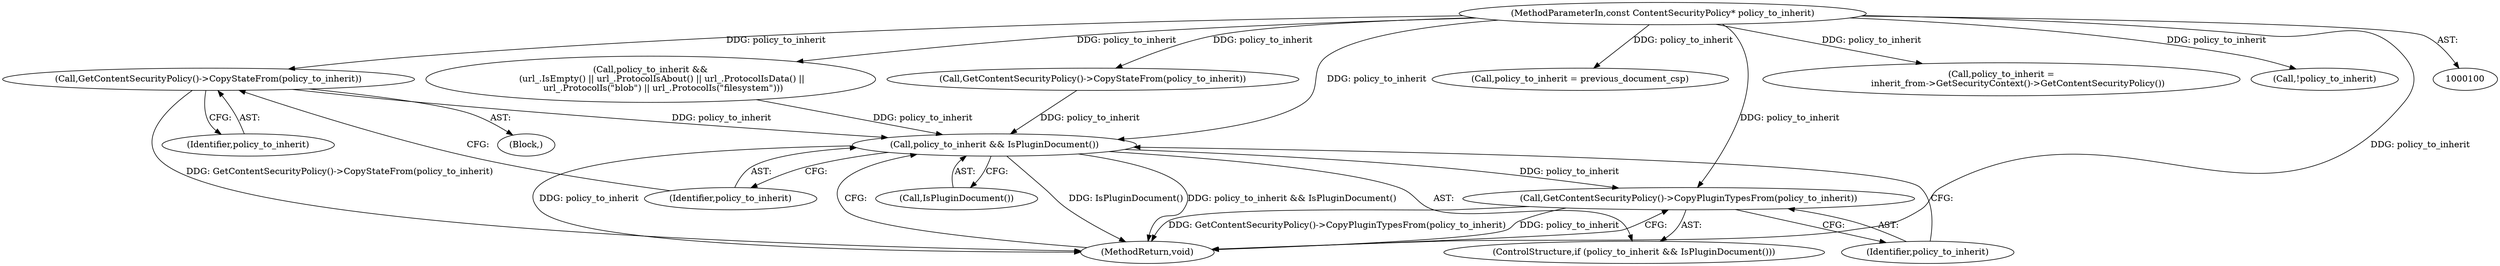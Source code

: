 digraph "1_Chrome_108147dfd1ea159fd3632ef92ccc4ab8952980c7@pointer" {
"1000115" [label="(Call,GetContentSecurityPolicy()->CopyStateFrom(policy_to_inherit))"];
"1000102" [label="(MethodParameterIn,const ContentSecurityPolicy* policy_to_inherit)"];
"1000166" [label="(Call,policy_to_inherit && IsPluginDocument())"];
"1000169" [label="(Call,GetContentSecurityPolicy()->CopyPluginTypesFrom(policy_to_inherit))"];
"1000167" [label="(Identifier,policy_to_inherit)"];
"1000166" [label="(Call,policy_to_inherit && IsPluginDocument())"];
"1000169" [label="(Call,GetContentSecurityPolicy()->CopyPluginTypesFrom(policy_to_inherit))"];
"1000170" [label="(Identifier,policy_to_inherit)"];
"1000150" [label="(Call,policy_to_inherit &&\n        (url_.IsEmpty() || url_.ProtocolIsAbout() || url_.ProtocolIsData() ||\n         url_.ProtocolIs(\"blob\") || url_.ProtocolIs(\"filesystem\")))"];
"1000116" [label="(Identifier,policy_to_inherit)"];
"1000102" [label="(MethodParameterIn,const ContentSecurityPolicy* policy_to_inherit)"];
"1000146" [label="(Call,policy_to_inherit = previous_document_csp)"];
"1000163" [label="(Call,GetContentSecurityPolicy()->CopyStateFrom(policy_to_inherit))"];
"1000165" [label="(ControlStructure,if (policy_to_inherit && IsPluginDocument()))"];
"1000140" [label="(Call,policy_to_inherit =\n            inherit_from->GetSecurityContext()->GetContentSecurityPolicy())"];
"1000144" [label="(Call,!policy_to_inherit)"];
"1000171" [label="(MethodReturn,void)"];
"1000115" [label="(Call,GetContentSecurityPolicy()->CopyStateFrom(policy_to_inherit))"];
"1000168" [label="(Call,IsPluginDocument())"];
"1000114" [label="(Block,)"];
"1000115" -> "1000114"  [label="AST: "];
"1000115" -> "1000116"  [label="CFG: "];
"1000116" -> "1000115"  [label="AST: "];
"1000167" -> "1000115"  [label="CFG: "];
"1000115" -> "1000171"  [label="DDG: GetContentSecurityPolicy()->CopyStateFrom(policy_to_inherit)"];
"1000102" -> "1000115"  [label="DDG: policy_to_inherit"];
"1000115" -> "1000166"  [label="DDG: policy_to_inherit"];
"1000102" -> "1000100"  [label="AST: "];
"1000102" -> "1000171"  [label="DDG: policy_to_inherit"];
"1000102" -> "1000140"  [label="DDG: policy_to_inherit"];
"1000102" -> "1000144"  [label="DDG: policy_to_inherit"];
"1000102" -> "1000146"  [label="DDG: policy_to_inherit"];
"1000102" -> "1000150"  [label="DDG: policy_to_inherit"];
"1000102" -> "1000163"  [label="DDG: policy_to_inherit"];
"1000102" -> "1000166"  [label="DDG: policy_to_inherit"];
"1000102" -> "1000169"  [label="DDG: policy_to_inherit"];
"1000166" -> "1000165"  [label="AST: "];
"1000166" -> "1000167"  [label="CFG: "];
"1000166" -> "1000168"  [label="CFG: "];
"1000167" -> "1000166"  [label="AST: "];
"1000168" -> "1000166"  [label="AST: "];
"1000170" -> "1000166"  [label="CFG: "];
"1000171" -> "1000166"  [label="CFG: "];
"1000166" -> "1000171"  [label="DDG: IsPluginDocument()"];
"1000166" -> "1000171"  [label="DDG: policy_to_inherit && IsPluginDocument()"];
"1000166" -> "1000171"  [label="DDG: policy_to_inherit"];
"1000163" -> "1000166"  [label="DDG: policy_to_inherit"];
"1000150" -> "1000166"  [label="DDG: policy_to_inherit"];
"1000166" -> "1000169"  [label="DDG: policy_to_inherit"];
"1000169" -> "1000165"  [label="AST: "];
"1000169" -> "1000170"  [label="CFG: "];
"1000170" -> "1000169"  [label="AST: "];
"1000171" -> "1000169"  [label="CFG: "];
"1000169" -> "1000171"  [label="DDG: GetContentSecurityPolicy()->CopyPluginTypesFrom(policy_to_inherit)"];
"1000169" -> "1000171"  [label="DDG: policy_to_inherit"];
}
